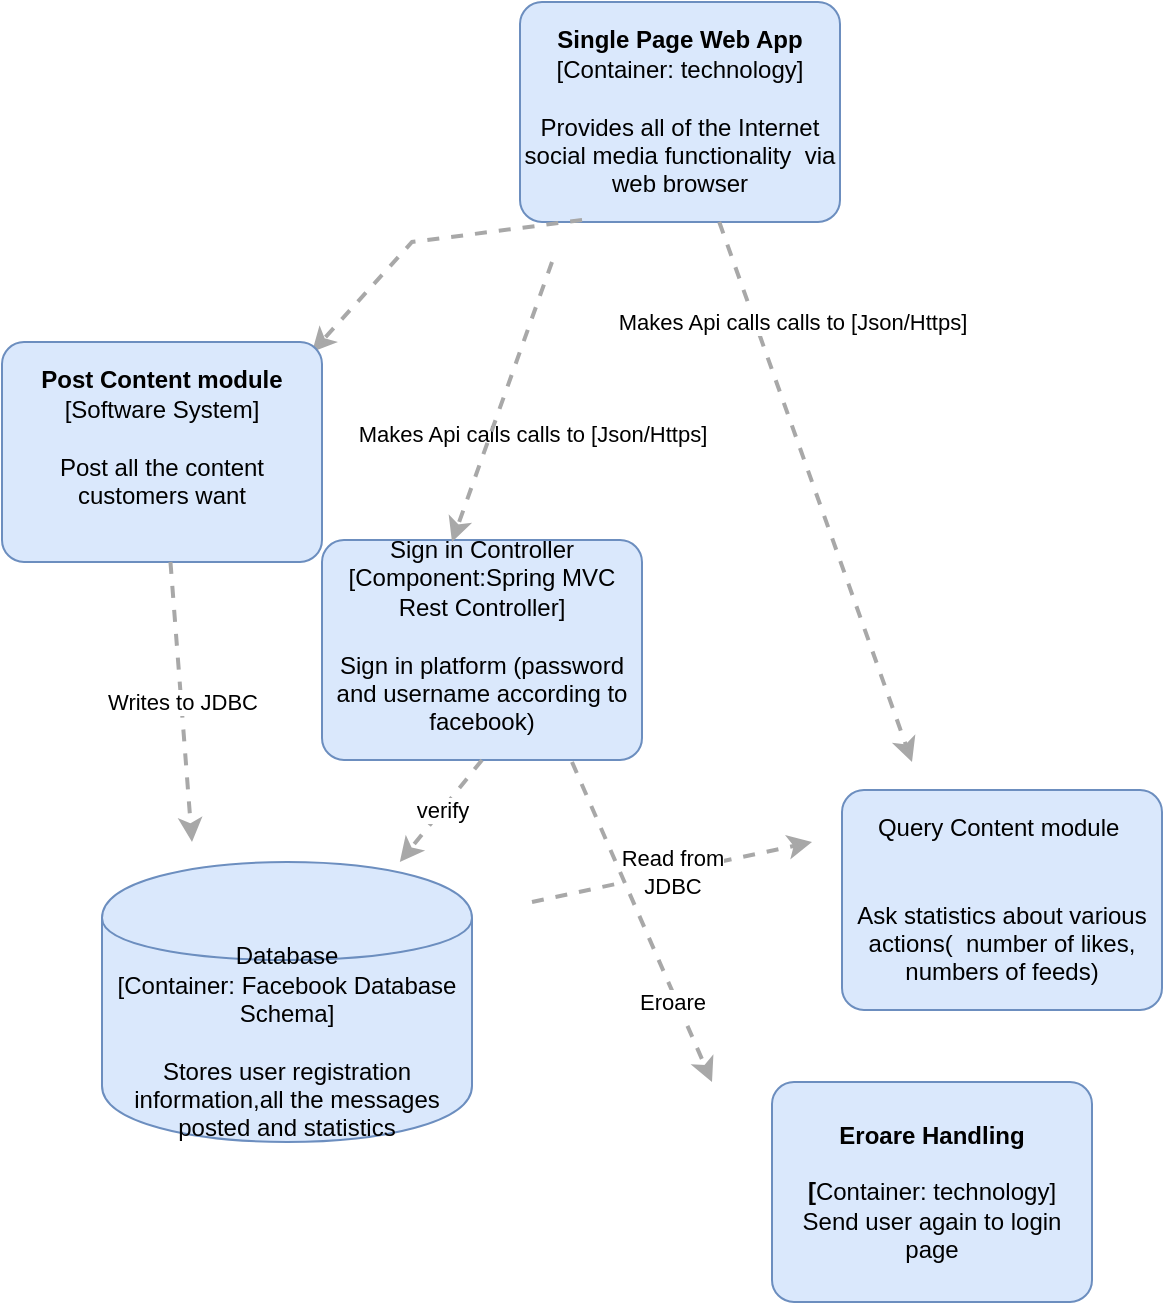 <mxfile version="12.8.5" type="device"><diagram id="fNPA-GxgQX2Jv8i28kXc" name="Page-1"><mxGraphModel dx="1483" dy="821" grid="1" gridSize="10" guides="1" tooltips="1" connect="1" arrows="1" fold="1" page="1" pageScale="1" pageWidth="827" pageHeight="1169" math="0" shadow="0"><root><mxCell id="0"/><mxCell id="1" parent="0"/><mxCell id="j_NQmyHHy4E8c66SY81x-3" value="&lt;b&gt;Single Page Web App&lt;/b&gt;&lt;br&gt;&lt;div&gt;[Container:&amp;nbsp;&lt;span&gt;technology&lt;/span&gt;&lt;span&gt;]&lt;/span&gt;&lt;/div&gt;&lt;br&gt;&lt;div&gt;Provides all of the Internet social media functionality&amp;nbsp; via web browser&lt;br&gt;&lt;/div&gt;" style="rounded=1;whiteSpace=wrap;html=1;labelBackgroundColor=none;fillColor=#dae8fc;fontColor=#000000;align=center;arcSize=10;strokeColor=#6c8ebf;points=[[0.25,0,0],[0.5,0,0],[0.75,0,0],[1,0.25,0],[1,0.5,0],[1,0.75,0],[0.75,1,0],[0.5,1,0],[0.25,1,0],[0,0.75,0],[0,0.5,0],[0,0.25,0]];" vertex="1" parent="1"><mxGeometry x="334" y="40" width="160" height="110.0" as="geometry"/></mxCell><mxCell id="j_NQmyHHy4E8c66SY81x-4" value="Makes Api calls calls to [Json/Https]" style="edgeStyle=none;rounded=0;html=1;jettySize=auto;orthogonalLoop=1;strokeColor=#A8A8A8;strokeWidth=2;fontColor=#000000;jumpStyle=none;dashed=1;" edge="1" parent="1" source="j_NQmyHHy4E8c66SY81x-3"><mxGeometry x="-0.522" y="-123" width="200" relative="1" as="geometry"><mxPoint x="544" y="130" as="sourcePoint"/><mxPoint x="530" y="420" as="targetPoint"/><mxPoint x="-1" as="offset"/></mxGeometry></mxCell><mxCell id="j_NQmyHHy4E8c66SY81x-9" value="&lt;div&gt;Sign in Controller&lt;/div&gt;&lt;div&gt;[Component:Spring MVC Rest Controller]&lt;/div&gt;&lt;div&gt;&lt;br&gt;&lt;/div&gt;&lt;div&gt;Sign in platform (password and username according to facebook)&lt;br&gt;&lt;/div&gt;&lt;div&gt;&lt;br&gt;&lt;/div&gt;" style="rounded=1;whiteSpace=wrap;html=1;labelBackgroundColor=none;fillColor=#dae8fc;fontColor=#000000;align=center;arcSize=10;strokeColor=#6c8ebf;points=[[0.25,0,0],[0.5,0,0],[0.75,0,0],[1,0.25,0],[1,0.5,0],[1,0.75,0],[0.75,1,0],[0.5,1,0],[0.25,1,0],[0,0.75,0],[0,0.5,0],[0,0.25,0]];" vertex="1" parent="1"><mxGeometry x="235" y="309" width="160" height="110.0" as="geometry"/></mxCell><mxCell id="j_NQmyHHy4E8c66SY81x-15" value="&lt;div&gt;Query Content module&amp;nbsp; &lt;br&gt;&lt;/div&gt;&lt;div&gt;&lt;br&gt;&lt;/div&gt;&lt;div&gt;&lt;br&gt;&lt;/div&gt;&lt;div&gt;Ask statistics about various actions(&amp;nbsp; number of likes, numbers of feeds) &lt;br&gt;&lt;/div&gt;" style="rounded=1;whiteSpace=wrap;html=1;labelBackgroundColor=none;fillColor=#dae8fc;fontColor=#000000;align=center;arcSize=10;strokeColor=#6c8ebf;points=[[0.25,0,0],[0.5,0,0],[0.75,0,0],[1,0.25,0],[1,0.5,0],[1,0.75,0],[0.75,1,0],[0.5,1,0],[0.25,1,0],[0,0.75,0],[0,0.5,0],[0,0.25,0]];" vertex="1" parent="1"><mxGeometry x="495" y="434" width="160" height="110.0" as="geometry"/></mxCell><mxCell id="j_NQmyHHy4E8c66SY81x-14" value="Makes Api calls calls to [Json/Https]" style="edgeStyle=none;rounded=0;html=1;jettySize=auto;orthogonalLoop=1;strokeColor=#A8A8A8;strokeWidth=2;fontColor=#000000;jumpStyle=none;dashed=1;" edge="1" parent="1"><mxGeometry x="-1" y="124" width="200" relative="1" as="geometry"><mxPoint x="350" y="170" as="sourcePoint"/><mxPoint x="300" y="310" as="targetPoint"/><mxPoint x="3" y="-12" as="offset"/></mxGeometry></mxCell><mxCell id="j_NQmyHHy4E8c66SY81x-18" value="" style="edgeStyle=none;rounded=0;html=1;jettySize=auto;orthogonalLoop=1;strokeColor=#A8A8A8;strokeWidth=2;fontColor=#000000;jumpStyle=none;dashed=1;exitX=0.194;exitY=0.991;exitDx=0;exitDy=0;exitPerimeter=0;" edge="1" parent="1" source="j_NQmyHHy4E8c66SY81x-3"><mxGeometry width="200" relative="1" as="geometry"><mxPoint x="400" y="160" as="sourcePoint"/><mxPoint x="230" y="215" as="targetPoint"/><Array as="points"><mxPoint x="280" y="160"/></Array></mxGeometry></mxCell><mxCell id="j_NQmyHHy4E8c66SY81x-20" value="&lt;b&gt;Post Content module&lt;/b&gt;&lt;br&gt;&lt;div&gt;[Software System]&lt;/div&gt;&lt;div&gt;&lt;br&gt;&lt;/div&gt;&lt;div&gt;Post all the content customers want&lt;br&gt;&lt;/div&gt;&lt;div&gt;&lt;br&gt;&lt;/div&gt;" style="rounded=1;whiteSpace=wrap;html=1;labelBackgroundColor=none;fillColor=#dae8fc;fontColor=#000000;align=center;arcSize=10;strokeColor=#6c8ebf;points=[[0.25,0,0],[0.5,0,0],[0.75,0,0],[1,0.25,0],[1,0.5,0],[1,0.75,0],[0.75,1,0],[0.5,1,0],[0.25,1,0],[0,0.75,0],[0,0.5,0],[0,0.25,0]];" vertex="1" parent="1"><mxGeometry x="75" y="210" width="160" height="110.0" as="geometry"/></mxCell><mxCell id="j_NQmyHHy4E8c66SY81x-22" value="&lt;span&gt;Database&lt;/span&gt;&lt;div&gt;[Container: Facebook Database Schema]&lt;/div&gt;&lt;div&gt;&lt;br&gt;&lt;/div&gt;&lt;div&gt;Stores user registration information,all the messages posted and statistics&lt;br&gt;&lt;/div&gt;" style="shape=cylinder;whiteSpace=wrap;html=1;boundedLbl=1;rounded=0;labelBackgroundColor=none;fillColor=#dae8fc;fontSize=12;fontColor=#000000;align=center;strokeColor=#6c8ebf;points=[[0.5,0,0],[1,0.25,0],[1,0.5,0],[1,0.75,0],[0.5,1,0],[0,0.75,0],[0,0.5,0],[0,0.25,0]];" vertex="1" parent="1"><mxGeometry x="125" y="470" width="185" height="140" as="geometry"/></mxCell><mxCell id="j_NQmyHHy4E8c66SY81x-24" value="Writes to JDBC" style="edgeStyle=none;rounded=0;html=1;jettySize=auto;orthogonalLoop=1;strokeColor=#A8A8A8;strokeWidth=2;fontColor=#000000;jumpStyle=none;dashed=1;" edge="1" parent="1" source="j_NQmyHHy4E8c66SY81x-20"><mxGeometry width="200" relative="1" as="geometry"><mxPoint x="470" y="400" as="sourcePoint"/><mxPoint x="170" y="460" as="targetPoint"/></mxGeometry></mxCell><mxCell id="j_NQmyHHy4E8c66SY81x-25" value="&lt;div&gt;Read from&lt;/div&gt;&lt;div&gt;JDBC &lt;br&gt; &lt;/div&gt;" style="edgeStyle=none;rounded=0;html=1;jettySize=auto;orthogonalLoop=1;strokeColor=#A8A8A8;strokeWidth=2;fontColor=#000000;jumpStyle=none;dashed=1;" edge="1" parent="1"><mxGeometry width="200" relative="1" as="geometry"><mxPoint x="340" y="490" as="sourcePoint"/><mxPoint x="480" y="460" as="targetPoint"/></mxGeometry></mxCell><mxCell id="j_NQmyHHy4E8c66SY81x-26" value="verify" style="edgeStyle=none;rounded=0;html=1;jettySize=auto;orthogonalLoop=1;strokeColor=#A8A8A8;strokeWidth=2;fontColor=#000000;jumpStyle=none;dashed=1;exitX=0.5;exitY=1;exitDx=0;exitDy=0;exitPerimeter=0;" edge="1" parent="1" source="j_NQmyHHy4E8c66SY81x-9" target="j_NQmyHHy4E8c66SY81x-22"><mxGeometry width="200" relative="1" as="geometry"><mxPoint x="510" y="330" as="sourcePoint"/><mxPoint x="710" y="330" as="targetPoint"/></mxGeometry></mxCell><mxCell id="j_NQmyHHy4E8c66SY81x-27" value="Eroare" style="edgeStyle=none;rounded=0;html=1;jettySize=auto;orthogonalLoop=1;strokeColor=#A8A8A8;strokeWidth=2;fontColor=#000000;jumpStyle=none;dashed=1;" edge="1" parent="1"><mxGeometry x="0.488" y="-2" width="200" relative="1" as="geometry"><mxPoint x="360" y="420" as="sourcePoint"/><mxPoint x="430" y="580" as="targetPoint"/><mxPoint as="offset"/></mxGeometry></mxCell><mxCell id="j_NQmyHHy4E8c66SY81x-32" value="&lt;div&gt;&lt;span&gt;&lt;b&gt;Eroare Handling&lt;br&gt;&lt;/b&gt;&lt;/span&gt;&lt;/div&gt;&lt;div&gt;&lt;span&gt;&lt;b&gt;&lt;br&gt;&lt;/b&gt;&lt;/span&gt;&lt;/div&gt;&lt;div&gt;&lt;span&gt;&lt;b&gt;[&lt;/b&gt;&lt;/span&gt;Container:&amp;nbsp;&lt;span&gt;technology&lt;/span&gt;&lt;span&gt;]&lt;/span&gt;&lt;/div&gt;&lt;div&gt;Send user again to login page&lt;br&gt;&lt;/div&gt;" style="rounded=1;whiteSpace=wrap;html=1;labelBackgroundColor=none;fillColor=#dae8fc;fontColor=#000000;align=center;arcSize=10;strokeColor=#6c8ebf;points=[[0.25,0,0],[0.5,0,0],[0.75,0,0],[1,0.25,0],[1,0.5,0],[1,0.75,0],[0.75,1,0],[0.5,1,0],[0.25,1,0],[0,0.75,0],[0,0.5,0],[0,0.25,0]];" vertex="1" parent="1"><mxGeometry x="460" y="580" width="160" height="110.0" as="geometry"/></mxCell></root></mxGraphModel></diagram></mxfile>